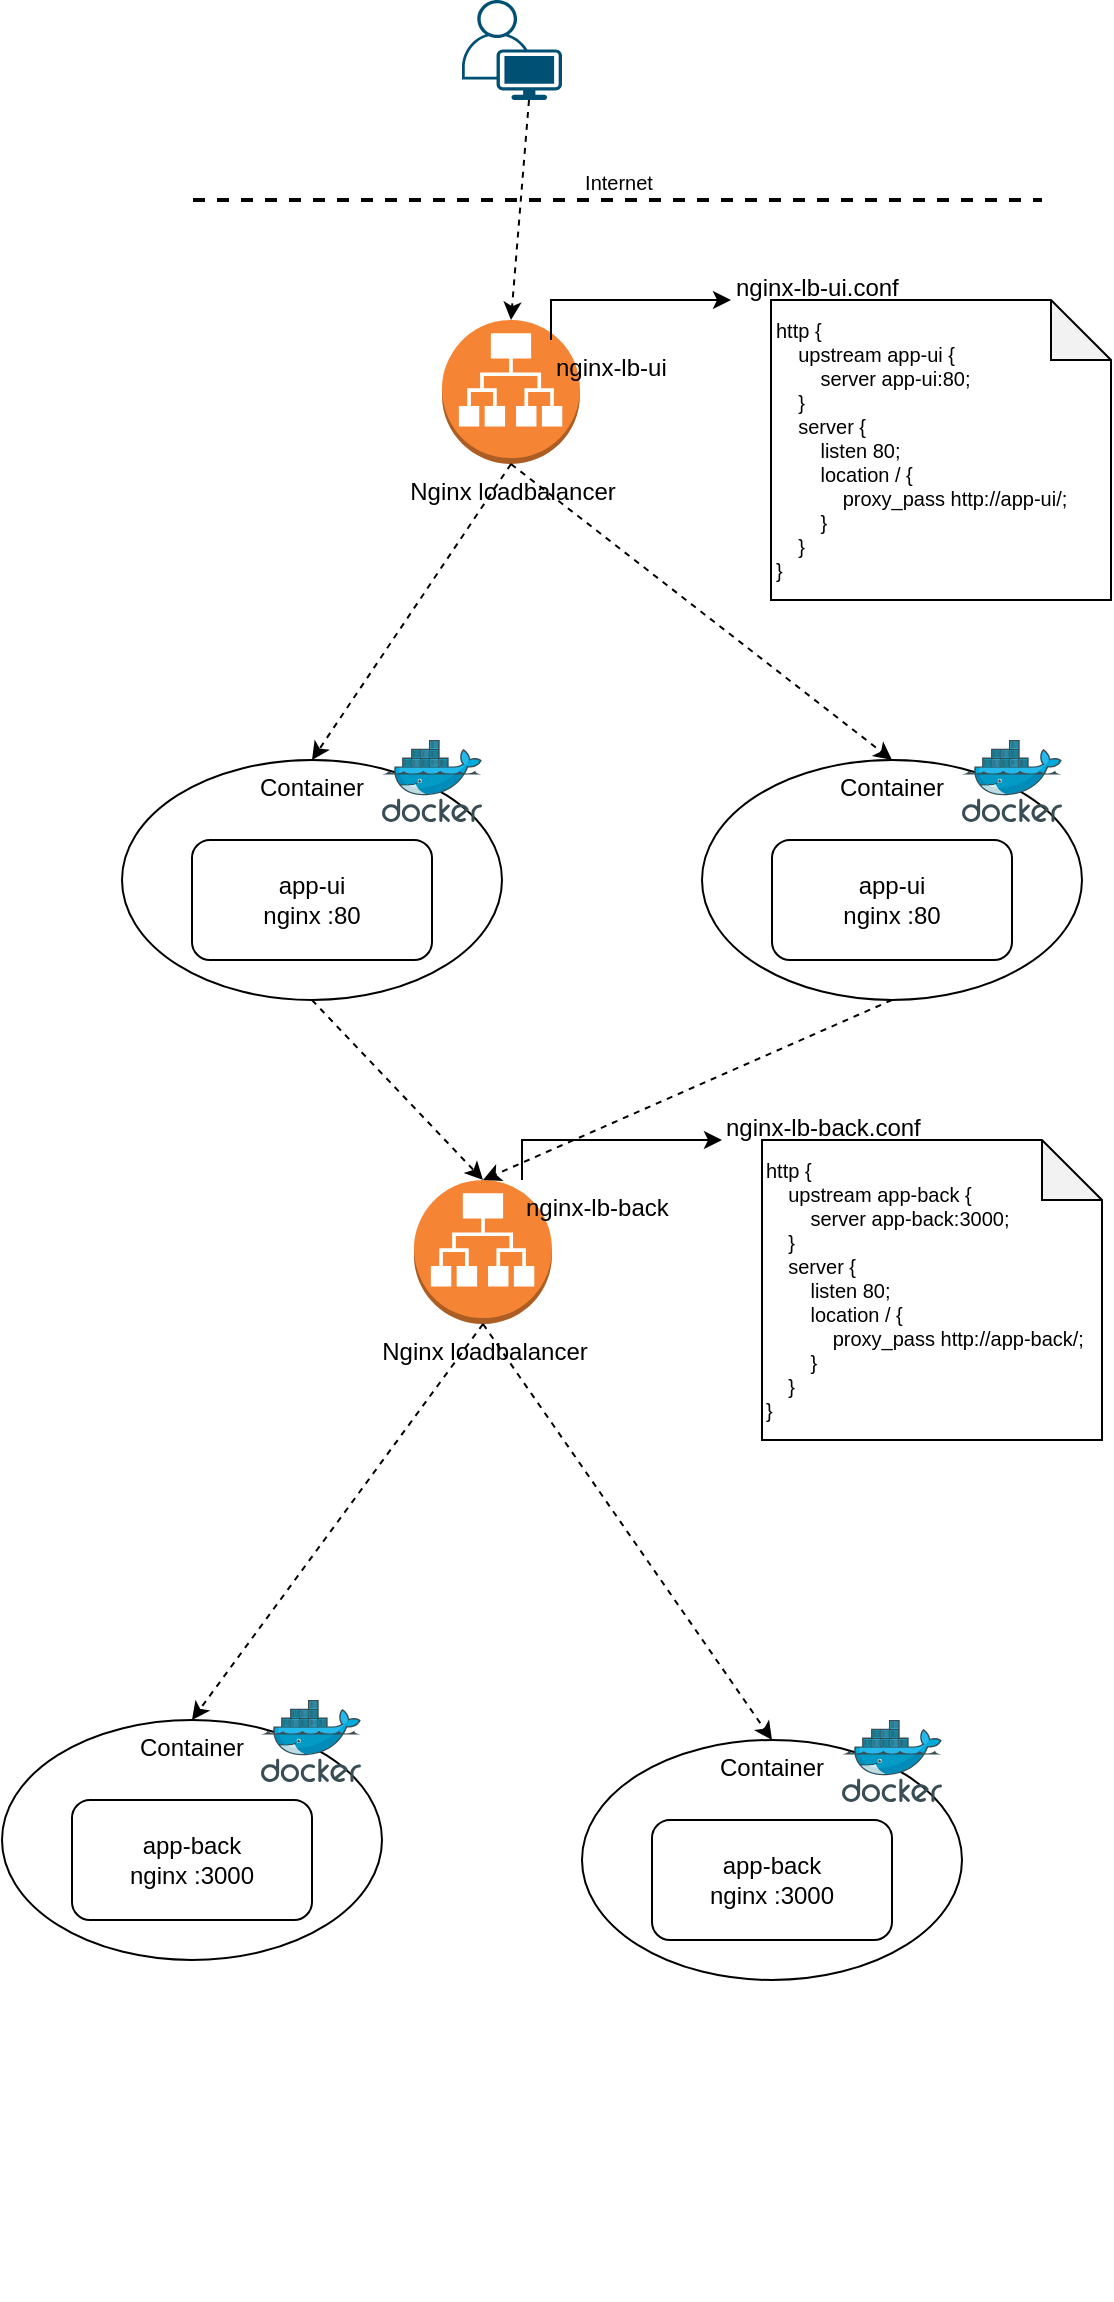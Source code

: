 <mxfile version="22.1.11" type="device">
  <diagram name="Page-1" id="U1bf14212l74PQ0FlKHn">
    <mxGraphModel dx="1050" dy="540" grid="1" gridSize="10" guides="1" tooltips="1" connect="1" arrows="1" fold="1" page="1" pageScale="1" pageWidth="827" pageHeight="1169" math="0" shadow="0">
      <root>
        <mxCell id="0" />
        <mxCell id="1" parent="0" />
        <mxCell id="XGLI9HZF_lxGfYCX5FLd-13" value="" style="group" vertex="1" connectable="0" parent="1">
          <mxGeometry x="260" y="140" width="334.5" height="170" as="geometry" />
        </mxCell>
        <mxCell id="XGLI9HZF_lxGfYCX5FLd-8" value="" style="group" vertex="1" connectable="0" parent="XGLI9HZF_lxGfYCX5FLd-13">
          <mxGeometry y="30" width="144.5" height="72" as="geometry" />
        </mxCell>
        <mxCell id="XGLI9HZF_lxGfYCX5FLd-4" value="Nginx loadbalancer" style="outlineConnect=0;dashed=0;verticalLabelPosition=bottom;verticalAlign=top;align=center;html=1;shape=mxgraph.aws3.application_load_balancer;fillColor=#F58534;gradientColor=none;" vertex="1" parent="XGLI9HZF_lxGfYCX5FLd-8">
          <mxGeometry width="69" height="72" as="geometry" />
        </mxCell>
        <mxCell id="XGLI9HZF_lxGfYCX5FLd-7" value="nginx-lb-ui" style="text;whiteSpace=wrap;" vertex="1" parent="XGLI9HZF_lxGfYCX5FLd-8">
          <mxGeometry x="54.5" y="10" width="90" height="40" as="geometry" />
        </mxCell>
        <UserObject label="nginx-lb-ui.conf" link="nginx-lb-ui.conf" id="XGLI9HZF_lxGfYCX5FLd-9">
          <mxCell style="text;whiteSpace=wrap;" vertex="1" parent="XGLI9HZF_lxGfYCX5FLd-13">
            <mxGeometry x="144.5" width="110" height="40" as="geometry" />
          </mxCell>
        </UserObject>
        <mxCell id="XGLI9HZF_lxGfYCX5FLd-10" style="edgeStyle=orthogonalEdgeStyle;rounded=0;orthogonalLoop=1;jettySize=auto;html=1;exitX=0;exitY=0;exitDx=0;exitDy=0;entryX=0;entryY=0.5;entryDx=0;entryDy=0;" edge="1" parent="XGLI9HZF_lxGfYCX5FLd-13" source="XGLI9HZF_lxGfYCX5FLd-7" target="XGLI9HZF_lxGfYCX5FLd-9">
          <mxGeometry relative="1" as="geometry" />
        </mxCell>
        <mxCell id="XGLI9HZF_lxGfYCX5FLd-12" value="http {&lt;br&gt;&amp;nbsp; &amp;nbsp; upstream app-ui {&lt;br&gt;&amp;nbsp; &amp;nbsp; &amp;nbsp; &amp;nbsp; server app-ui:80;&lt;br&gt;&amp;nbsp; &amp;nbsp; }&lt;br&gt;&amp;nbsp; &amp;nbsp; server {&lt;br&gt;&amp;nbsp; &amp;nbsp; &amp;nbsp; &amp;nbsp; listen 80;&lt;br&gt;&amp;nbsp; &amp;nbsp; &amp;nbsp; &amp;nbsp; location / {&lt;br&gt;&amp;nbsp; &amp;nbsp; &amp;nbsp; &amp;nbsp; &amp;nbsp; &amp;nbsp; proxy_pass http://app-ui/;&lt;br&gt;&amp;nbsp; &amp;nbsp; &amp;nbsp; &amp;nbsp; }&lt;br&gt;&amp;nbsp; &amp;nbsp; }&lt;br&gt;}" style="shape=note;whiteSpace=wrap;html=1;backgroundOutline=1;darkOpacity=0.05;align=left;fontSize=10;" vertex="1" parent="XGLI9HZF_lxGfYCX5FLd-13">
          <mxGeometry x="164.5" y="20" width="170" height="150" as="geometry" />
        </mxCell>
        <mxCell id="XGLI9HZF_lxGfYCX5FLd-14" value="" style="group" vertex="1" connectable="0" parent="1">
          <mxGeometry x="100" y="390" width="190" height="120" as="geometry" />
        </mxCell>
        <mxCell id="XGLI9HZF_lxGfYCX5FLd-3" value="Container" style="ellipse;whiteSpace=wrap;html=1;align=center;verticalAlign=top;" vertex="1" parent="XGLI9HZF_lxGfYCX5FLd-14">
          <mxGeometry width="190" height="120" as="geometry" />
        </mxCell>
        <mxCell id="XGLI9HZF_lxGfYCX5FLd-1" value="app-ui&lt;br&gt;nginx :80" style="rounded=1;whiteSpace=wrap;html=1;" vertex="1" parent="XGLI9HZF_lxGfYCX5FLd-14">
          <mxGeometry x="35" y="40" width="120" height="60" as="geometry" />
        </mxCell>
        <mxCell id="XGLI9HZF_lxGfYCX5FLd-56" value="" style="image;sketch=0;aspect=fixed;html=1;points=[];align=center;fontSize=12;image=img/lib/mscae/Docker.svg;fontFamily=Helvetica;fontColor=default;" vertex="1" parent="XGLI9HZF_lxGfYCX5FLd-14">
          <mxGeometry x="130" y="-10" width="50" height="41" as="geometry" />
        </mxCell>
        <mxCell id="XGLI9HZF_lxGfYCX5FLd-15" value="" style="group" vertex="1" connectable="0" parent="1">
          <mxGeometry x="390" y="390" width="190" height="120" as="geometry" />
        </mxCell>
        <mxCell id="XGLI9HZF_lxGfYCX5FLd-16" value="Container" style="ellipse;whiteSpace=wrap;html=1;align=center;verticalAlign=top;" vertex="1" parent="XGLI9HZF_lxGfYCX5FLd-15">
          <mxGeometry width="190" height="120" as="geometry" />
        </mxCell>
        <mxCell id="XGLI9HZF_lxGfYCX5FLd-17" value="app-ui&lt;br&gt;nginx :80" style="rounded=1;whiteSpace=wrap;html=1;" vertex="1" parent="XGLI9HZF_lxGfYCX5FLd-15">
          <mxGeometry x="35" y="40" width="120" height="60" as="geometry" />
        </mxCell>
        <mxCell id="XGLI9HZF_lxGfYCX5FLd-19" style="rounded=0;orthogonalLoop=1;jettySize=auto;html=1;exitX=0.5;exitY=1;exitDx=0;exitDy=0;exitPerimeter=0;entryX=0.5;entryY=0;entryDx=0;entryDy=0;dashed=1;" edge="1" parent="1" source="XGLI9HZF_lxGfYCX5FLd-4" target="XGLI9HZF_lxGfYCX5FLd-3">
          <mxGeometry relative="1" as="geometry" />
        </mxCell>
        <mxCell id="XGLI9HZF_lxGfYCX5FLd-24" value="Internet" style="verticalAlign=bottom;html=1;endArrow=none;edgeStyle=none;labelBackgroundColor=none;fontSize=10;strokeWidth=2;rounded=0;dashed=1;strokeColor=default;align=center;fontFamily=Helvetica;fontColor=default;shape=connector;" edge="1" parent="1">
          <mxGeometry relative="1" as="geometry">
            <mxPoint x="135.5" y="110" as="sourcePoint" />
            <mxPoint x="560" y="110" as="targetPoint" />
          </mxGeometry>
        </mxCell>
        <mxCell id="XGLI9HZF_lxGfYCX5FLd-25" value="" style="resizable=0;html=1;align=left;verticalAlign=top;labelBackgroundColor=none;fontSize=10;fontFamily=Helvetica;fontColor=default;" connectable="0" vertex="1" parent="XGLI9HZF_lxGfYCX5FLd-24">
          <mxGeometry x="-1" relative="1" as="geometry" />
        </mxCell>
        <mxCell id="XGLI9HZF_lxGfYCX5FLd-26" style="edgeStyle=none;shape=connector;rounded=0;orthogonalLoop=1;jettySize=auto;html=1;exitX=0.5;exitY=1;exitDx=0;exitDy=0;exitPerimeter=0;entryX=0.5;entryY=0;entryDx=0;entryDy=0;dashed=1;labelBackgroundColor=default;strokeColor=default;align=center;verticalAlign=middle;fontFamily=Helvetica;fontSize=11;fontColor=default;endArrow=classic;" edge="1" parent="1" source="XGLI9HZF_lxGfYCX5FLd-4" target="XGLI9HZF_lxGfYCX5FLd-16">
          <mxGeometry relative="1" as="geometry" />
        </mxCell>
        <mxCell id="XGLI9HZF_lxGfYCX5FLd-28" value="" style="points=[[0.35,0,0],[0.98,0.51,0],[1,0.71,0],[0.67,1,0],[0,0.795,0],[0,0.65,0]];verticalLabelPosition=bottom;sketch=0;html=1;verticalAlign=top;aspect=fixed;align=center;pointerEvents=1;shape=mxgraph.cisco19.user;fillColor=#005073;strokeColor=none;fontFamily=Helvetica;fontSize=11;fontColor=default;" vertex="1" parent="1">
          <mxGeometry x="270" y="10" width="50" height="50" as="geometry" />
        </mxCell>
        <mxCell id="XGLI9HZF_lxGfYCX5FLd-29" style="edgeStyle=none;shape=connector;rounded=0;orthogonalLoop=1;jettySize=auto;html=1;exitX=0.67;exitY=1;exitDx=0;exitDy=0;exitPerimeter=0;entryX=0.5;entryY=0;entryDx=0;entryDy=0;entryPerimeter=0;dashed=1;labelBackgroundColor=default;strokeColor=default;align=center;verticalAlign=middle;fontFamily=Helvetica;fontSize=11;fontColor=default;endArrow=classic;" edge="1" parent="1" source="XGLI9HZF_lxGfYCX5FLd-28" target="XGLI9HZF_lxGfYCX5FLd-4">
          <mxGeometry relative="1" as="geometry" />
        </mxCell>
        <mxCell id="XGLI9HZF_lxGfYCX5FLd-33" value="" style="group" vertex="1" connectable="0" parent="1">
          <mxGeometry x="40" y="870" width="190" height="290" as="geometry" />
        </mxCell>
        <mxCell id="XGLI9HZF_lxGfYCX5FLd-34" value="Container" style="ellipse;whiteSpace=wrap;html=1;align=center;verticalAlign=top;" vertex="1" parent="XGLI9HZF_lxGfYCX5FLd-33">
          <mxGeometry width="190" height="120" as="geometry" />
        </mxCell>
        <mxCell id="XGLI9HZF_lxGfYCX5FLd-35" value="app-back&lt;br&gt;nginx :3000" style="rounded=1;whiteSpace=wrap;html=1;" vertex="1" parent="XGLI9HZF_lxGfYCX5FLd-33">
          <mxGeometry x="35" y="40" width="120" height="60" as="geometry" />
        </mxCell>
        <mxCell id="XGLI9HZF_lxGfYCX5FLd-54" value="" style="image;sketch=0;aspect=fixed;html=1;points=[];align=center;fontSize=12;image=img/lib/mscae/Docker.svg;fontFamily=Helvetica;fontColor=default;" vertex="1" parent="XGLI9HZF_lxGfYCX5FLd-33">
          <mxGeometry x="129.5" y="-10" width="50" height="41" as="geometry" />
        </mxCell>
        <mxCell id="XGLI9HZF_lxGfYCX5FLd-36" value="" style="group" vertex="1" connectable="0" parent="1">
          <mxGeometry x="246" y="570" width="334.5" height="170" as="geometry" />
        </mxCell>
        <mxCell id="XGLI9HZF_lxGfYCX5FLd-37" value="" style="group" vertex="1" connectable="0" parent="XGLI9HZF_lxGfYCX5FLd-36">
          <mxGeometry y="30" width="144.5" height="72" as="geometry" />
        </mxCell>
        <mxCell id="XGLI9HZF_lxGfYCX5FLd-38" value="Nginx loadbalancer" style="outlineConnect=0;dashed=0;verticalLabelPosition=bottom;verticalAlign=top;align=center;html=1;shape=mxgraph.aws3.application_load_balancer;fillColor=#F58534;gradientColor=none;" vertex="1" parent="XGLI9HZF_lxGfYCX5FLd-37">
          <mxGeometry width="69" height="72" as="geometry" />
        </mxCell>
        <mxCell id="XGLI9HZF_lxGfYCX5FLd-39" value="nginx-lb-back" style="text;whiteSpace=wrap;" vertex="1" parent="XGLI9HZF_lxGfYCX5FLd-37">
          <mxGeometry x="54" width="90" height="40" as="geometry" />
        </mxCell>
        <UserObject label="nginx-lb-back.conf" link="nginx-lb-ui.conf" id="XGLI9HZF_lxGfYCX5FLd-40">
          <mxCell style="text;whiteSpace=wrap;" vertex="1" parent="XGLI9HZF_lxGfYCX5FLd-36">
            <mxGeometry x="154" y="-10" width="110" height="40" as="geometry" />
          </mxCell>
        </UserObject>
        <mxCell id="XGLI9HZF_lxGfYCX5FLd-42" value="&lt;div&gt;http {&lt;/div&gt;&lt;div&gt;&amp;nbsp; &amp;nbsp; upstream app-back {&lt;/div&gt;&lt;div&gt;&amp;nbsp; &amp;nbsp; &amp;nbsp; &amp;nbsp; server app-back:3000;&lt;/div&gt;&lt;div&gt;&amp;nbsp; &amp;nbsp; }&lt;/div&gt;&lt;div&gt;&amp;nbsp; &amp;nbsp; server {&lt;/div&gt;&lt;div&gt;&amp;nbsp; &amp;nbsp; &amp;nbsp; &amp;nbsp; listen 80;&lt;/div&gt;&lt;div&gt;&lt;span style=&quot;background-color: initial;&quot;&gt;&amp;nbsp; &amp;nbsp; &amp;nbsp; &amp;nbsp; location / {&lt;/span&gt;&lt;br&gt;&lt;/div&gt;&lt;div&gt;&amp;nbsp; &amp;nbsp; &amp;nbsp; &amp;nbsp; &amp;nbsp; &amp;nbsp; proxy_pass http://app-back/;&lt;/div&gt;&lt;div&gt;&amp;nbsp; &amp;nbsp; &amp;nbsp; &amp;nbsp; }&lt;/div&gt;&lt;div&gt;&amp;nbsp; &amp;nbsp; }&lt;/div&gt;&lt;div&gt;}&lt;/div&gt;" style="shape=note;whiteSpace=wrap;html=1;backgroundOutline=1;darkOpacity=0.05;align=left;fontSize=10;" vertex="1" parent="XGLI9HZF_lxGfYCX5FLd-36">
          <mxGeometry x="174" y="10" width="170" height="150" as="geometry" />
        </mxCell>
        <mxCell id="XGLI9HZF_lxGfYCX5FLd-41" style="edgeStyle=orthogonalEdgeStyle;rounded=0;orthogonalLoop=1;jettySize=auto;html=1;exitX=0;exitY=0;exitDx=0;exitDy=0;entryX=0;entryY=0.5;entryDx=0;entryDy=0;" edge="1" parent="XGLI9HZF_lxGfYCX5FLd-36" source="XGLI9HZF_lxGfYCX5FLd-39" target="XGLI9HZF_lxGfYCX5FLd-40">
          <mxGeometry relative="1" as="geometry" />
        </mxCell>
        <mxCell id="XGLI9HZF_lxGfYCX5FLd-43" style="edgeStyle=none;shape=connector;rounded=0;orthogonalLoop=1;jettySize=auto;html=1;exitX=0.5;exitY=1;exitDx=0;exitDy=0;entryX=0.5;entryY=0;entryDx=0;entryDy=0;entryPerimeter=0;dashed=1;labelBackgroundColor=default;strokeColor=default;align=center;verticalAlign=middle;fontFamily=Helvetica;fontSize=11;fontColor=default;endArrow=classic;" edge="1" parent="1" source="XGLI9HZF_lxGfYCX5FLd-3" target="XGLI9HZF_lxGfYCX5FLd-38">
          <mxGeometry relative="1" as="geometry" />
        </mxCell>
        <mxCell id="XGLI9HZF_lxGfYCX5FLd-45" style="edgeStyle=none;shape=connector;rounded=0;orthogonalLoop=1;jettySize=auto;html=1;exitX=0.5;exitY=1;exitDx=0;exitDy=0;exitPerimeter=0;entryX=0.5;entryY=0;entryDx=0;entryDy=0;dashed=1;labelBackgroundColor=default;strokeColor=default;align=center;verticalAlign=middle;fontFamily=Helvetica;fontSize=11;fontColor=default;endArrow=classic;" edge="1" parent="1" source="XGLI9HZF_lxGfYCX5FLd-38" target="XGLI9HZF_lxGfYCX5FLd-34">
          <mxGeometry relative="1" as="geometry" />
        </mxCell>
        <mxCell id="XGLI9HZF_lxGfYCX5FLd-44" style="edgeStyle=none;shape=connector;rounded=0;orthogonalLoop=1;jettySize=auto;html=1;exitX=0.5;exitY=1;exitDx=0;exitDy=0;dashed=1;labelBackgroundColor=default;strokeColor=default;align=center;verticalAlign=middle;fontFamily=Helvetica;fontSize=11;fontColor=default;endArrow=classic;entryX=0.5;entryY=0;entryDx=0;entryDy=0;entryPerimeter=0;" edge="1" parent="1" source="XGLI9HZF_lxGfYCX5FLd-16" target="XGLI9HZF_lxGfYCX5FLd-38">
          <mxGeometry relative="1" as="geometry">
            <mxPoint x="220" y="630" as="targetPoint" />
          </mxGeometry>
        </mxCell>
        <mxCell id="XGLI9HZF_lxGfYCX5FLd-47" value="" style="group" vertex="1" connectable="0" parent="1">
          <mxGeometry x="330" y="880" width="190" height="120" as="geometry" />
        </mxCell>
        <mxCell id="XGLI9HZF_lxGfYCX5FLd-48" value="Container" style="ellipse;whiteSpace=wrap;html=1;align=center;verticalAlign=top;" vertex="1" parent="XGLI9HZF_lxGfYCX5FLd-47">
          <mxGeometry width="190" height="120" as="geometry" />
        </mxCell>
        <mxCell id="XGLI9HZF_lxGfYCX5FLd-49" value="app-back&lt;br&gt;nginx :3000" style="rounded=1;whiteSpace=wrap;html=1;" vertex="1" parent="XGLI9HZF_lxGfYCX5FLd-47">
          <mxGeometry x="35" y="40" width="120" height="60" as="geometry" />
        </mxCell>
        <mxCell id="XGLI9HZF_lxGfYCX5FLd-50" style="edgeStyle=none;shape=connector;rounded=0;orthogonalLoop=1;jettySize=auto;html=1;exitX=0.5;exitY=1;exitDx=0;exitDy=0;exitPerimeter=0;dashed=1;labelBackgroundColor=default;strokeColor=default;align=center;verticalAlign=middle;fontFamily=Helvetica;fontSize=11;fontColor=default;endArrow=classic;entryX=0.5;entryY=0;entryDx=0;entryDy=0;" edge="1" parent="1" source="XGLI9HZF_lxGfYCX5FLd-38" target="XGLI9HZF_lxGfYCX5FLd-48">
          <mxGeometry relative="1" as="geometry">
            <mxPoint x="380" y="820" as="targetPoint" />
          </mxGeometry>
        </mxCell>
        <mxCell id="XGLI9HZF_lxGfYCX5FLd-57" value="" style="image;sketch=0;aspect=fixed;html=1;points=[];align=center;fontSize=12;image=img/lib/mscae/Docker.svg;fontFamily=Helvetica;fontColor=default;" vertex="1" parent="1">
          <mxGeometry x="460" y="870" width="50" height="41" as="geometry" />
        </mxCell>
        <mxCell id="XGLI9HZF_lxGfYCX5FLd-55" value="" style="image;sketch=0;aspect=fixed;html=1;points=[];align=center;fontSize=12;image=img/lib/mscae/Docker.svg;fontFamily=Helvetica;fontColor=default;" vertex="1" parent="1">
          <mxGeometry x="520" y="380" width="50" height="41" as="geometry" />
        </mxCell>
      </root>
    </mxGraphModel>
  </diagram>
</mxfile>
